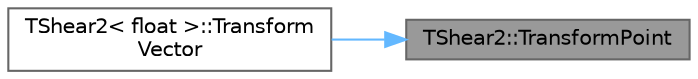 digraph "TShear2::TransformPoint"
{
 // INTERACTIVE_SVG=YES
 // LATEX_PDF_SIZE
  bgcolor="transparent";
  edge [fontname=Helvetica,fontsize=10,labelfontname=Helvetica,labelfontsize=10];
  node [fontname=Helvetica,fontsize=10,shape=box,height=0.2,width=0.4];
  rankdir="RL";
  Node1 [id="Node000001",label="TShear2::TransformPoint",height=0.2,width=0.4,color="gray40", fillcolor="grey60", style="filled", fontcolor="black",tooltip="Transform 2D Point [X Y] * [1 YY] == [X+Y*XX Y+X*YY] [XX 1]."];
  Node1 -> Node2 [id="edge1_Node000001_Node000002",dir="back",color="steelblue1",style="solid",tooltip=" "];
  Node2 [id="Node000002",label="TShear2\< float \>::Transform\lVector",height=0.2,width=0.4,color="grey40", fillcolor="white", style="filled",URL="$d2/dbb/classTShear2.html#aeb0f60ecb62d6a351d6d28cc94e3d876",tooltip=" "];
}
